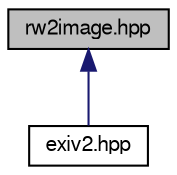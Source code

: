 digraph "rw2image.hpp"
{
  edge [fontname="FreeSans",fontsize="10",labelfontname="FreeSans",labelfontsize="10"];
  node [fontname="FreeSans",fontsize="10",shape=record];
  Node1 [label="rw2image.hpp",height=0.2,width=0.4,color="black", fillcolor="grey75", style="filled" fontcolor="black"];
  Node1 -> Node2 [dir="back",color="midnightblue",fontsize="10",style="solid",fontname="FreeSans"];
  Node2 [label="exiv2.hpp",height=0.2,width=0.4,color="black", fillcolor="white", style="filled",URL="$exiv2_8hpp.html",tooltip="Include all Exiv2 header files. "];
}
